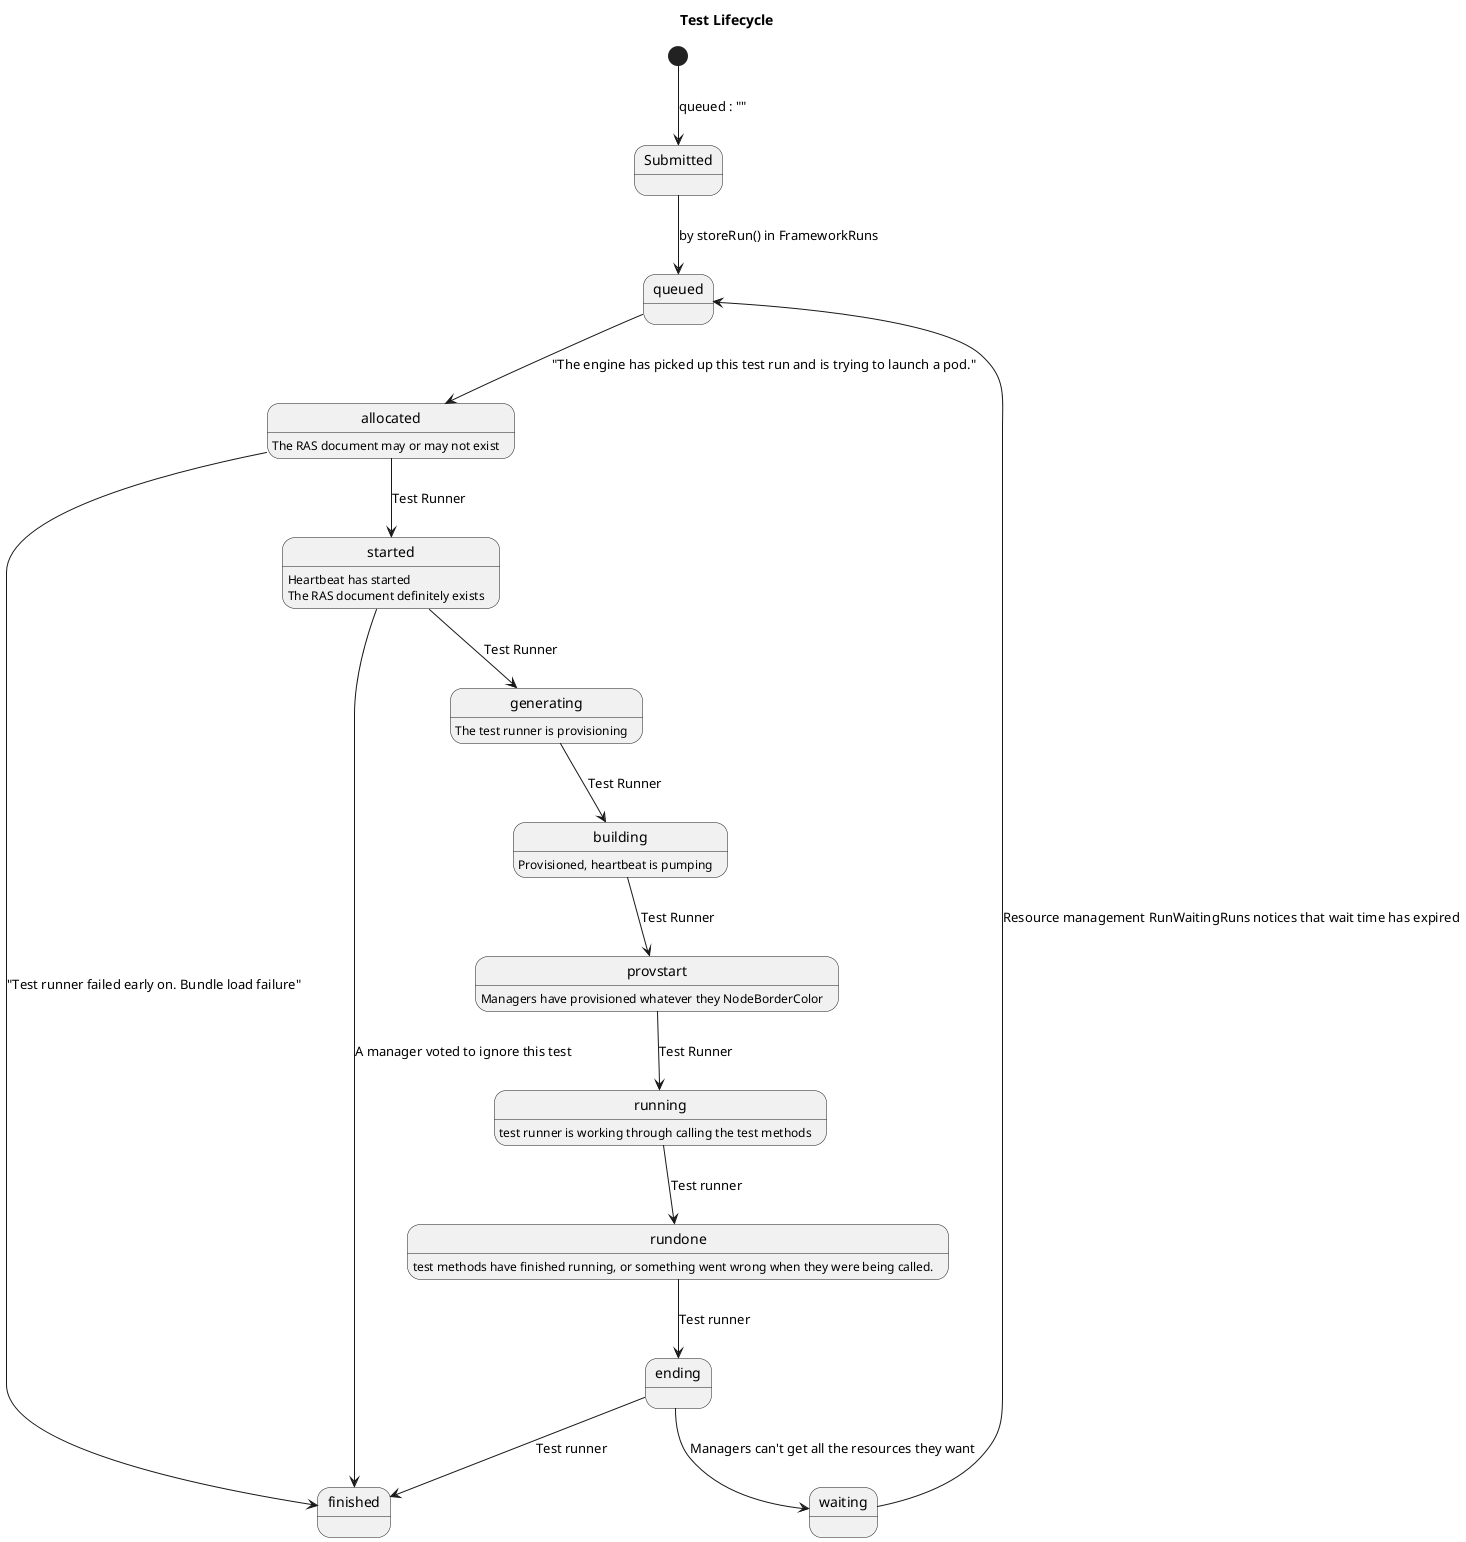 @startuml 001-test-lifecycle
title "Test Lifecycle"

[*] --> Submitted : queued : ""

Submitted --> queued : by storeRun() in FrameworkRuns

queued --> allocated : "The engine has picked up this test run and is trying to launch a pod."
allocated: The RAS document may or may not exist

allocated --> finished : "Test runner failed early on. Bundle load failure"

allocated --> started : Test Runner
started : Heartbeat has started
started : The RAS document definitely exists

started --> finished : A manager voted to ignore this test

started --> generating : Test Runner
generating: The test runner is provisioning

generating --> building : Test Runner
building: Provisioned, heartbeat is pumping

building --> provstart: Test Runner 
provstart: Managers have provisioned whatever they NodeBorderColor

provstart --> running : Test Runner
running: test runner is working through calling the test methods

running --> rundone : Test runner 
rundone: test methods have finished running, or something went wrong when they were being called.

rundone --> ending : Test runner

ending --> waiting : Managers can't get all the resources they want

ending --> finished : Test runner 

waiting --> queued : Resource management RunWaitingRuns notices that wait time has expired

@enduml